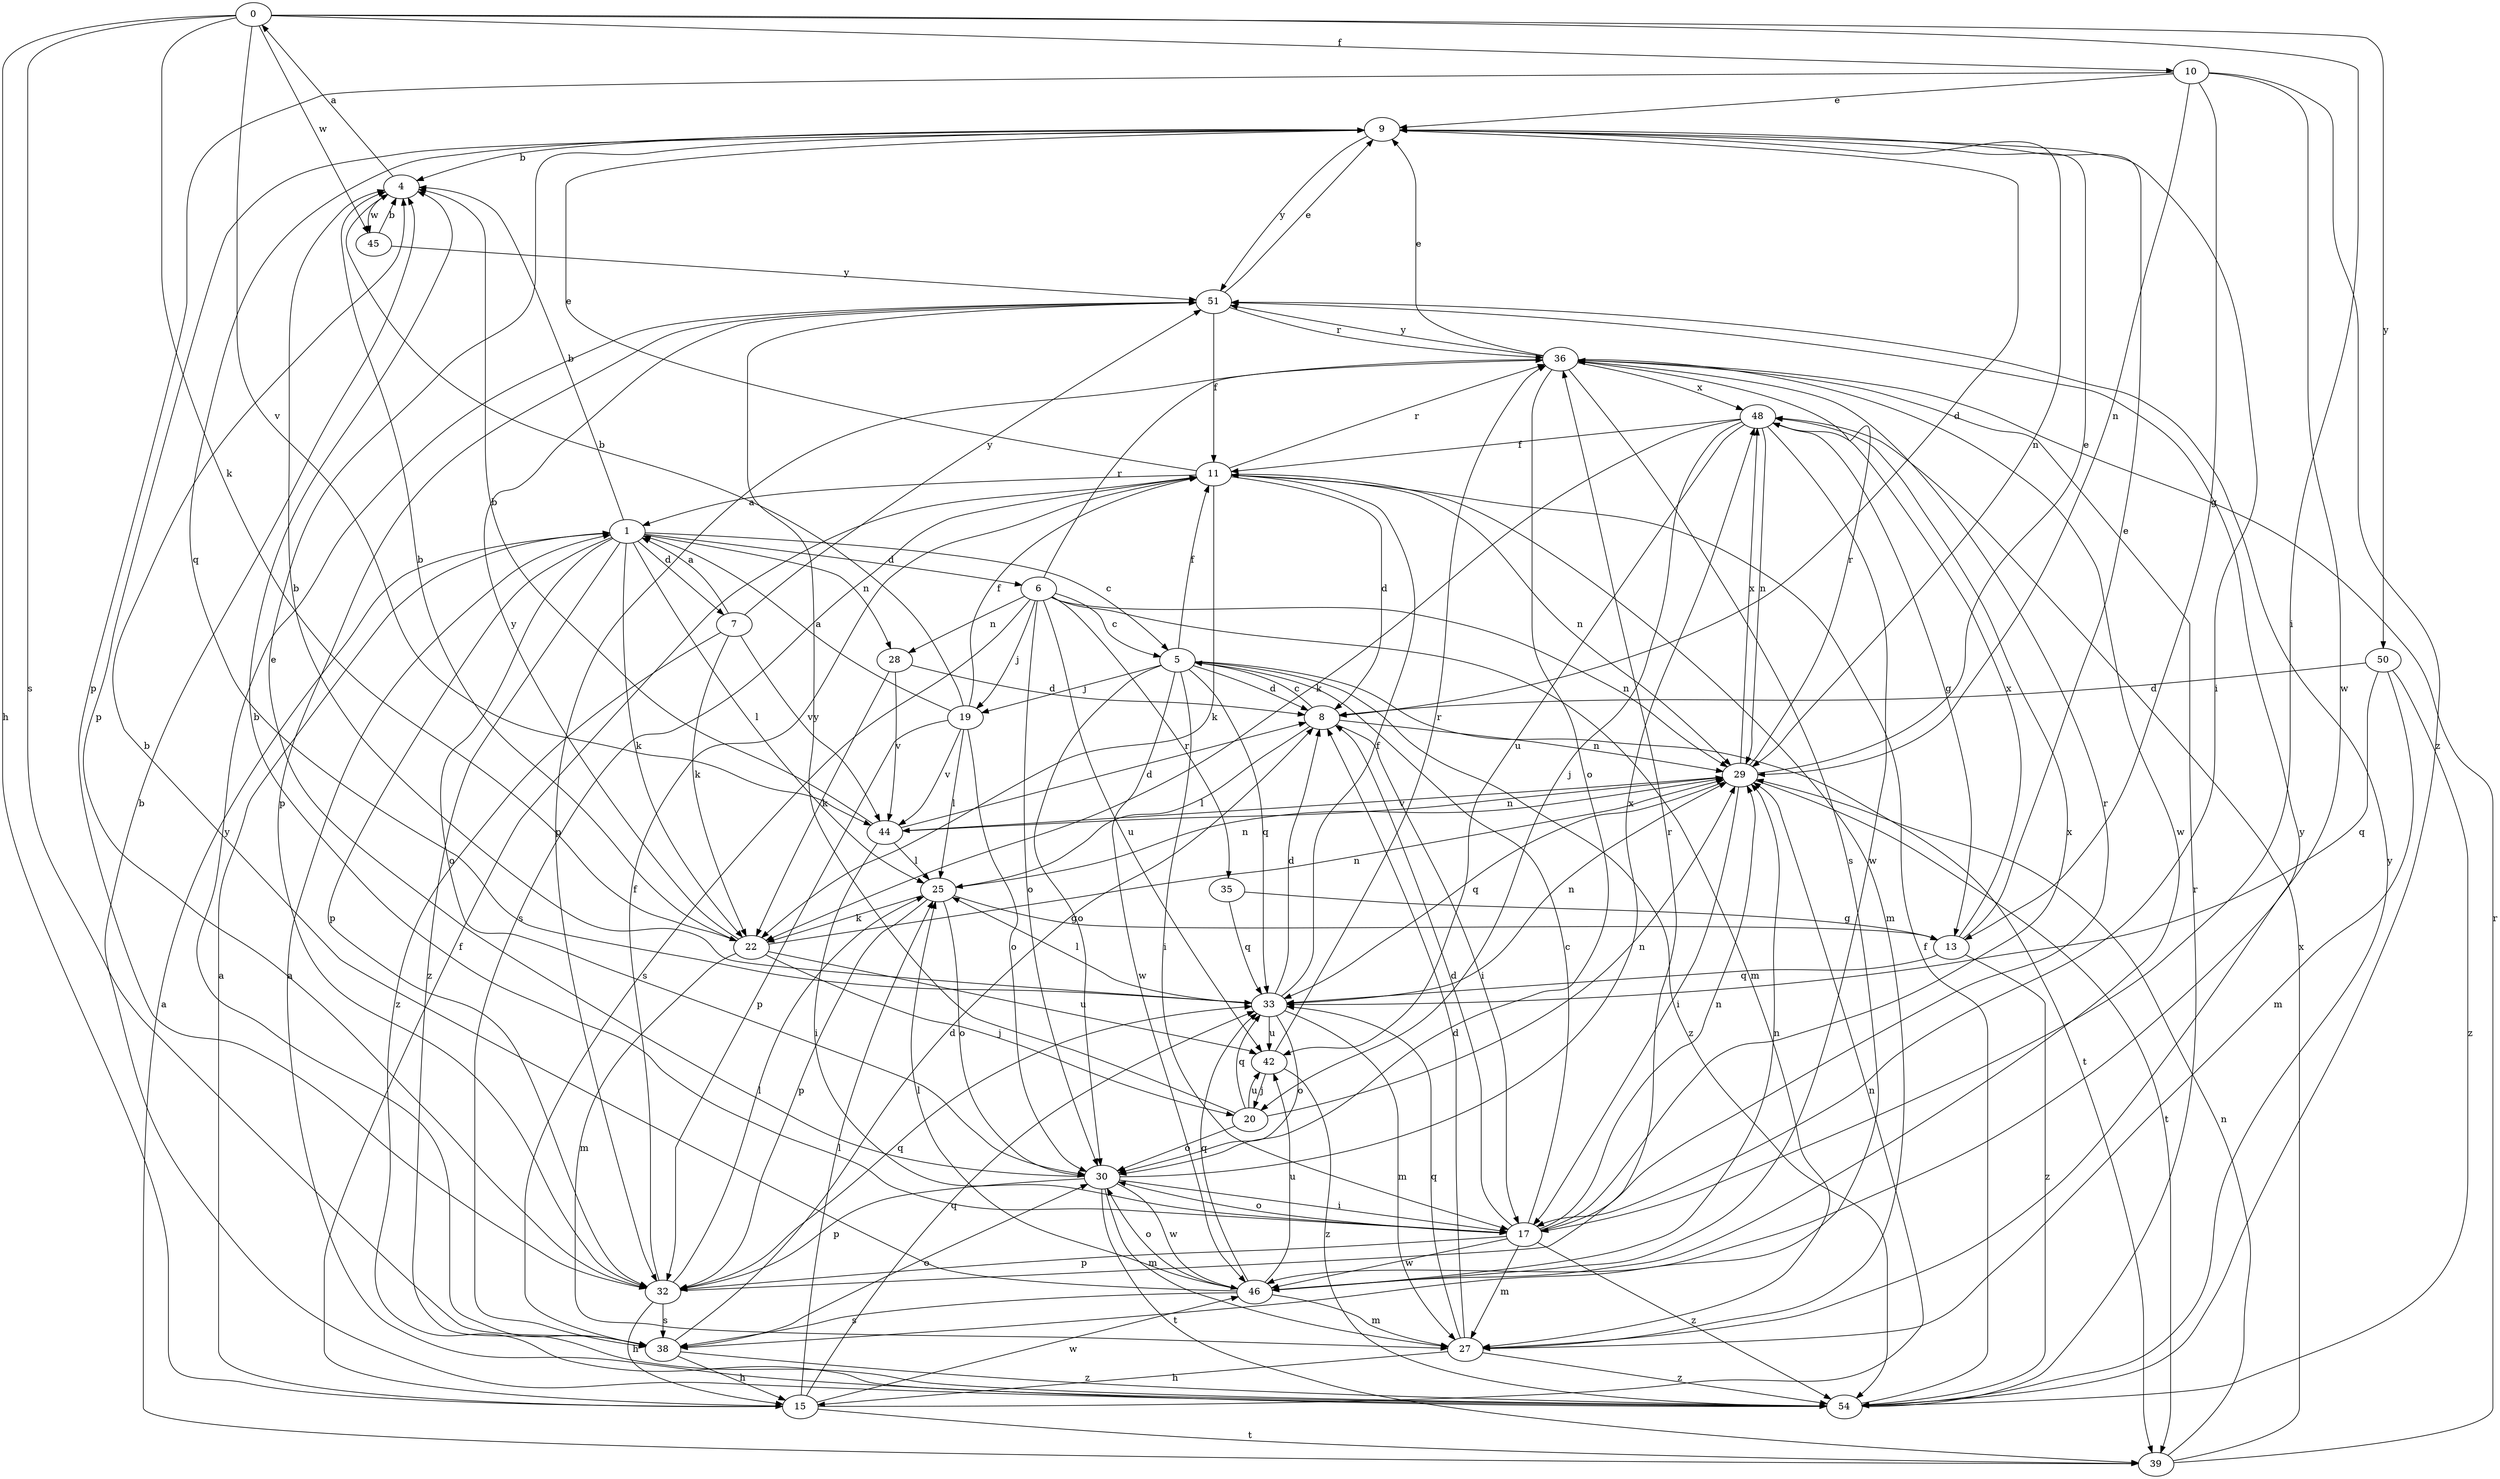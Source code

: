 strict digraph  {
0;
1;
4;
5;
6;
7;
8;
9;
10;
11;
13;
15;
17;
19;
20;
22;
25;
27;
28;
29;
30;
32;
33;
35;
36;
38;
39;
42;
44;
45;
46;
48;
50;
51;
54;
0 -> 10  [label=f];
0 -> 15  [label=h];
0 -> 17  [label=i];
0 -> 22  [label=k];
0 -> 38  [label=s];
0 -> 44  [label=v];
0 -> 45  [label=w];
0 -> 50  [label=y];
1 -> 4  [label=b];
1 -> 5  [label=c];
1 -> 6  [label=d];
1 -> 7  [label=d];
1 -> 22  [label=k];
1 -> 25  [label=l];
1 -> 28  [label=n];
1 -> 30  [label=o];
1 -> 32  [label=p];
1 -> 54  [label=z];
4 -> 0  [label=a];
4 -> 45  [label=w];
5 -> 8  [label=d];
5 -> 11  [label=f];
5 -> 17  [label=i];
5 -> 19  [label=j];
5 -> 30  [label=o];
5 -> 33  [label=q];
5 -> 39  [label=t];
5 -> 46  [label=w];
5 -> 54  [label=z];
6 -> 5  [label=c];
6 -> 19  [label=j];
6 -> 27  [label=m];
6 -> 28  [label=n];
6 -> 29  [label=n];
6 -> 30  [label=o];
6 -> 35  [label=r];
6 -> 36  [label=r];
6 -> 38  [label=s];
6 -> 42  [label=u];
7 -> 1  [label=a];
7 -> 22  [label=k];
7 -> 44  [label=v];
7 -> 51  [label=y];
7 -> 54  [label=z];
8 -> 5  [label=c];
8 -> 17  [label=i];
8 -> 25  [label=l];
8 -> 29  [label=n];
9 -> 4  [label=b];
9 -> 8  [label=d];
9 -> 17  [label=i];
9 -> 29  [label=n];
9 -> 32  [label=p];
9 -> 33  [label=q];
9 -> 51  [label=y];
10 -> 9  [label=e];
10 -> 13  [label=g];
10 -> 29  [label=n];
10 -> 32  [label=p];
10 -> 46  [label=w];
10 -> 54  [label=z];
11 -> 1  [label=a];
11 -> 8  [label=d];
11 -> 9  [label=e];
11 -> 22  [label=k];
11 -> 27  [label=m];
11 -> 29  [label=n];
11 -> 36  [label=r];
11 -> 38  [label=s];
13 -> 9  [label=e];
13 -> 33  [label=q];
13 -> 48  [label=x];
13 -> 54  [label=z];
15 -> 1  [label=a];
15 -> 11  [label=f];
15 -> 25  [label=l];
15 -> 29  [label=n];
15 -> 33  [label=q];
15 -> 39  [label=t];
15 -> 46  [label=w];
17 -> 4  [label=b];
17 -> 5  [label=c];
17 -> 8  [label=d];
17 -> 27  [label=m];
17 -> 29  [label=n];
17 -> 30  [label=o];
17 -> 32  [label=p];
17 -> 36  [label=r];
17 -> 46  [label=w];
17 -> 48  [label=x];
17 -> 54  [label=z];
19 -> 1  [label=a];
19 -> 4  [label=b];
19 -> 11  [label=f];
19 -> 25  [label=l];
19 -> 30  [label=o];
19 -> 32  [label=p];
19 -> 44  [label=v];
20 -> 29  [label=n];
20 -> 30  [label=o];
20 -> 33  [label=q];
20 -> 42  [label=u];
20 -> 51  [label=y];
22 -> 4  [label=b];
22 -> 20  [label=j];
22 -> 27  [label=m];
22 -> 29  [label=n];
22 -> 42  [label=u];
22 -> 51  [label=y];
25 -> 13  [label=g];
25 -> 22  [label=k];
25 -> 29  [label=n];
25 -> 30  [label=o];
25 -> 32  [label=p];
27 -> 8  [label=d];
27 -> 15  [label=h];
27 -> 33  [label=q];
27 -> 51  [label=y];
27 -> 54  [label=z];
28 -> 8  [label=d];
28 -> 22  [label=k];
28 -> 44  [label=v];
29 -> 9  [label=e];
29 -> 17  [label=i];
29 -> 33  [label=q];
29 -> 36  [label=r];
29 -> 39  [label=t];
29 -> 44  [label=v];
29 -> 48  [label=x];
30 -> 9  [label=e];
30 -> 17  [label=i];
30 -> 27  [label=m];
30 -> 32  [label=p];
30 -> 39  [label=t];
30 -> 46  [label=w];
30 -> 48  [label=x];
32 -> 11  [label=f];
32 -> 15  [label=h];
32 -> 25  [label=l];
32 -> 33  [label=q];
32 -> 36  [label=r];
32 -> 38  [label=s];
33 -> 4  [label=b];
33 -> 8  [label=d];
33 -> 11  [label=f];
33 -> 25  [label=l];
33 -> 27  [label=m];
33 -> 29  [label=n];
33 -> 30  [label=o];
33 -> 42  [label=u];
35 -> 13  [label=g];
35 -> 33  [label=q];
36 -> 9  [label=e];
36 -> 30  [label=o];
36 -> 32  [label=p];
36 -> 38  [label=s];
36 -> 46  [label=w];
36 -> 48  [label=x];
36 -> 51  [label=y];
38 -> 8  [label=d];
38 -> 15  [label=h];
38 -> 30  [label=o];
38 -> 51  [label=y];
38 -> 54  [label=z];
39 -> 1  [label=a];
39 -> 29  [label=n];
39 -> 36  [label=r];
39 -> 48  [label=x];
42 -> 20  [label=j];
42 -> 36  [label=r];
42 -> 54  [label=z];
44 -> 4  [label=b];
44 -> 8  [label=d];
44 -> 17  [label=i];
44 -> 25  [label=l];
44 -> 29  [label=n];
45 -> 4  [label=b];
45 -> 51  [label=y];
46 -> 4  [label=b];
46 -> 25  [label=l];
46 -> 27  [label=m];
46 -> 29  [label=n];
46 -> 30  [label=o];
46 -> 33  [label=q];
46 -> 38  [label=s];
46 -> 42  [label=u];
48 -> 11  [label=f];
48 -> 13  [label=g];
48 -> 20  [label=j];
48 -> 22  [label=k];
48 -> 29  [label=n];
48 -> 42  [label=u];
48 -> 46  [label=w];
50 -> 8  [label=d];
50 -> 27  [label=m];
50 -> 33  [label=q];
50 -> 54  [label=z];
51 -> 9  [label=e];
51 -> 11  [label=f];
51 -> 32  [label=p];
51 -> 36  [label=r];
54 -> 1  [label=a];
54 -> 4  [label=b];
54 -> 11  [label=f];
54 -> 36  [label=r];
54 -> 51  [label=y];
}
